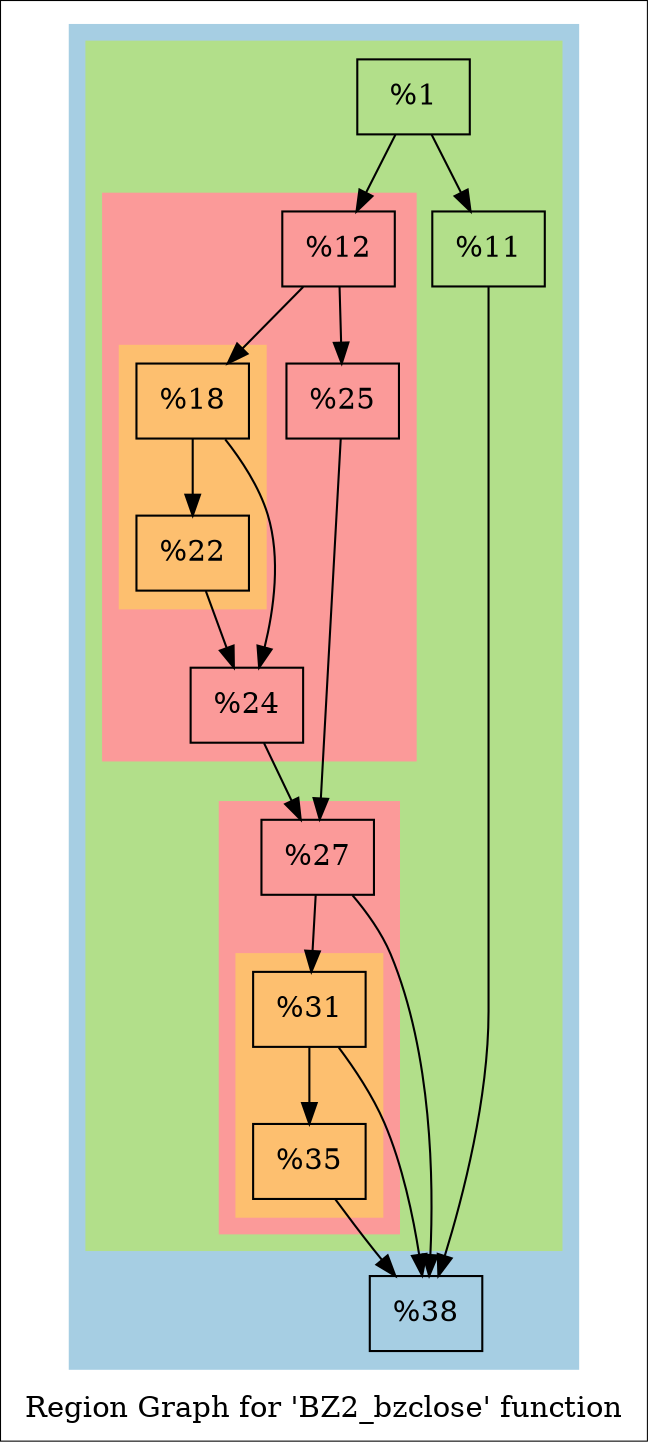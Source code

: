 digraph "Region Graph for 'BZ2_bzclose' function" {
	label="Region Graph for 'BZ2_bzclose' function";

	Node0x13b09b0 [shape=record,label="{%1}"];
	Node0x13b09b0 -> Node0x13870c0;
	Node0x13b09b0 -> Node0x122ee60;
	Node0x13870c0 [shape=record,label="{%11}"];
	Node0x13870c0 -> Node0x138f840;
	Node0x138f840 [shape=record,label="{%38}"];
	Node0x122ee60 [shape=record,label="{%12}"];
	Node0x122ee60 -> Node0x11f4760;
	Node0x122ee60 -> Node0x1385350;
	Node0x11f4760 [shape=record,label="{%18}"];
	Node0x11f4760 -> Node0x1203d00;
	Node0x11f4760 -> Node0x11419d0;
	Node0x1203d00 [shape=record,label="{%22}"];
	Node0x1203d00 -> Node0x11419d0;
	Node0x11419d0 [shape=record,label="{%24}"];
	Node0x11419d0 -> Node0x137e380;
	Node0x137e380 [shape=record,label="{%27}"];
	Node0x137e380 -> Node0x14374f0;
	Node0x137e380 -> Node0x138f840;
	Node0x14374f0 [shape=record,label="{%31}"];
	Node0x14374f0 -> Node0x13b9970;
	Node0x14374f0 -> Node0x138f840;
	Node0x13b9970 [shape=record,label="{%35}"];
	Node0x13b9970 -> Node0x138f840;
	Node0x1385350 [shape=record,label="{%25}"];
	Node0x1385350 -> Node0x137e380;
	colorscheme = "paired12"
        subgraph cluster_0x1484d00 {
          label = "";
          style = filled;
          color = 1
          subgraph cluster_0x1485a90 {
            label = "";
            style = filled;
            color = 3
            subgraph cluster_0x10ad250 {
              label = "";
              style = filled;
              color = 5
              subgraph cluster_0x145b920 {
                label = "";
                style = filled;
                color = 7
                Node0x11f4760;
                Node0x1203d00;
              }
              Node0x122ee60;
              Node0x11419d0;
              Node0x1385350;
            }
            subgraph cluster_0x1485b10 {
              label = "";
              style = filled;
              color = 5
              subgraph cluster_0x10db240 {
                label = "";
                style = filled;
                color = 7
                Node0x14374f0;
                Node0x13b9970;
              }
              Node0x137e380;
            }
            Node0x13b09b0;
            Node0x13870c0;
          }
          Node0x138f840;
        }
}
